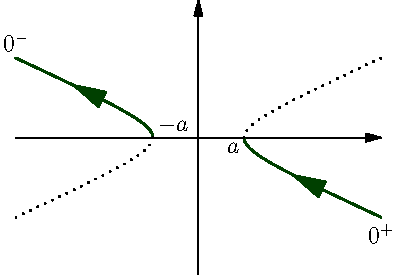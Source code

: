 import graph;
size(7cm);
pen Gv = darkgreen +1;

real a = 2;
real b = 0.9;
real c = sqrt(a^2 - b^2);

real u(real d){
  return a^2/d;
}
real v(real d){
  return -a*b*sqrt(1-d^2/a^2)/d;
}

axes((-4*a,-3*a),(4*a,3*a),Arrow);

real dmin = 0.5;

guide H1 = graph(u,v,-a,-dmin);
guide sH1 = reflect((0,0),(1,0))*H1;
guide H2 = graph(u,v,dmin,a);
guide sH2 = reflect((0,0),(1,0))*H2;

draw(H1,Gv,MidArrow);
draw(H2,Gv,MidArrow);
draw(sH1,dotted+1);
draw(sH2,dotted+1);

label("$a$",(u(a),v(a)),SW);
label("$0^+$",(u(dmin),v(dmin)),S);

label("$-a$",(u(-a),v(-a)),NE);
label("$0^-$",(u(-dmin),v(-dmin)),N);